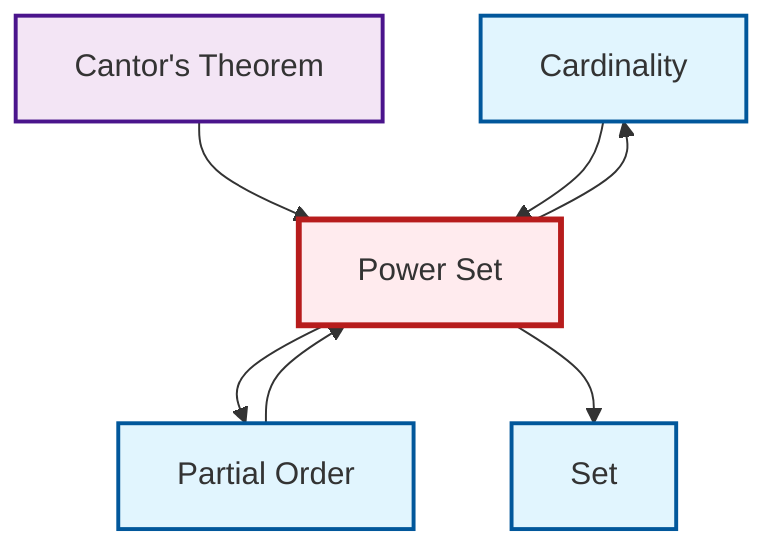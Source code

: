 graph TD
    classDef definition fill:#e1f5fe,stroke:#01579b,stroke-width:2px
    classDef theorem fill:#f3e5f5,stroke:#4a148c,stroke-width:2px
    classDef axiom fill:#fff3e0,stroke:#e65100,stroke-width:2px
    classDef example fill:#e8f5e9,stroke:#1b5e20,stroke-width:2px
    classDef current fill:#ffebee,stroke:#b71c1c,stroke-width:3px
    def-set["Set"]:::definition
    def-cardinality["Cardinality"]:::definition
    def-power-set["Power Set"]:::definition
    thm-cantor["Cantor's Theorem"]:::theorem
    def-partial-order["Partial Order"]:::definition
    def-power-set --> def-partial-order
    def-power-set --> def-cardinality
    thm-cantor --> def-power-set
    def-partial-order --> def-power-set
    def-cardinality --> def-power-set
    def-power-set --> def-set
    class def-power-set current